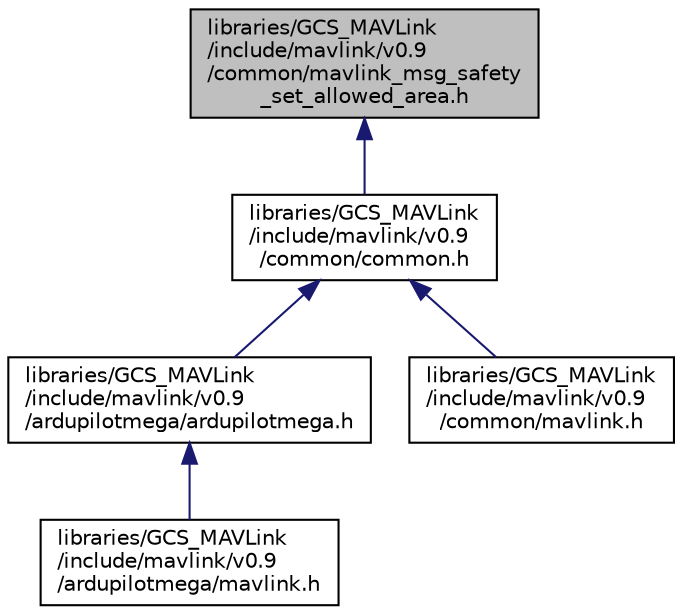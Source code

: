 digraph "libraries/GCS_MAVLink/include/mavlink/v0.9/common/mavlink_msg_safety_set_allowed_area.h"
{
 // INTERACTIVE_SVG=YES
  edge [fontname="Helvetica",fontsize="10",labelfontname="Helvetica",labelfontsize="10"];
  node [fontname="Helvetica",fontsize="10",shape=record];
  Node1 [label="libraries/GCS_MAVLink\l/include/mavlink/v0.9\l/common/mavlink_msg_safety\l_set_allowed_area.h",height=0.2,width=0.4,color="black", fillcolor="grey75", style="filled" fontcolor="black"];
  Node1 -> Node2 [dir="back",color="midnightblue",fontsize="10",style="solid",fontname="Helvetica"];
  Node2 [label="libraries/GCS_MAVLink\l/include/mavlink/v0.9\l/common/common.h",height=0.2,width=0.4,color="black", fillcolor="white", style="filled",URL="$v0_89_2common_2common_8h.html",tooltip="MAVLink comm protocol generated from common.xml. "];
  Node2 -> Node3 [dir="back",color="midnightblue",fontsize="10",style="solid",fontname="Helvetica"];
  Node3 [label="libraries/GCS_MAVLink\l/include/mavlink/v0.9\l/ardupilotmega/ardupilotmega.h",height=0.2,width=0.4,color="black", fillcolor="white", style="filled",URL="$v0_89_2ardupilotmega_2ardupilotmega_8h.html",tooltip="MAVLink comm protocol generated from ardupilotmega.xml. "];
  Node3 -> Node4 [dir="back",color="midnightblue",fontsize="10",style="solid",fontname="Helvetica"];
  Node4 [label="libraries/GCS_MAVLink\l/include/mavlink/v0.9\l/ardupilotmega/mavlink.h",height=0.2,width=0.4,color="black", fillcolor="white", style="filled",URL="$v0_89_2ardupilotmega_2mavlink_8h.html",tooltip="MAVLink comm protocol built from ardupilotmega.xml. "];
  Node2 -> Node5 [dir="back",color="midnightblue",fontsize="10",style="solid",fontname="Helvetica"];
  Node5 [label="libraries/GCS_MAVLink\l/include/mavlink/v0.9\l/common/mavlink.h",height=0.2,width=0.4,color="black", fillcolor="white", style="filled",URL="$v0_89_2common_2mavlink_8h.html",tooltip="MAVLink comm protocol built from common.xml. "];
}

